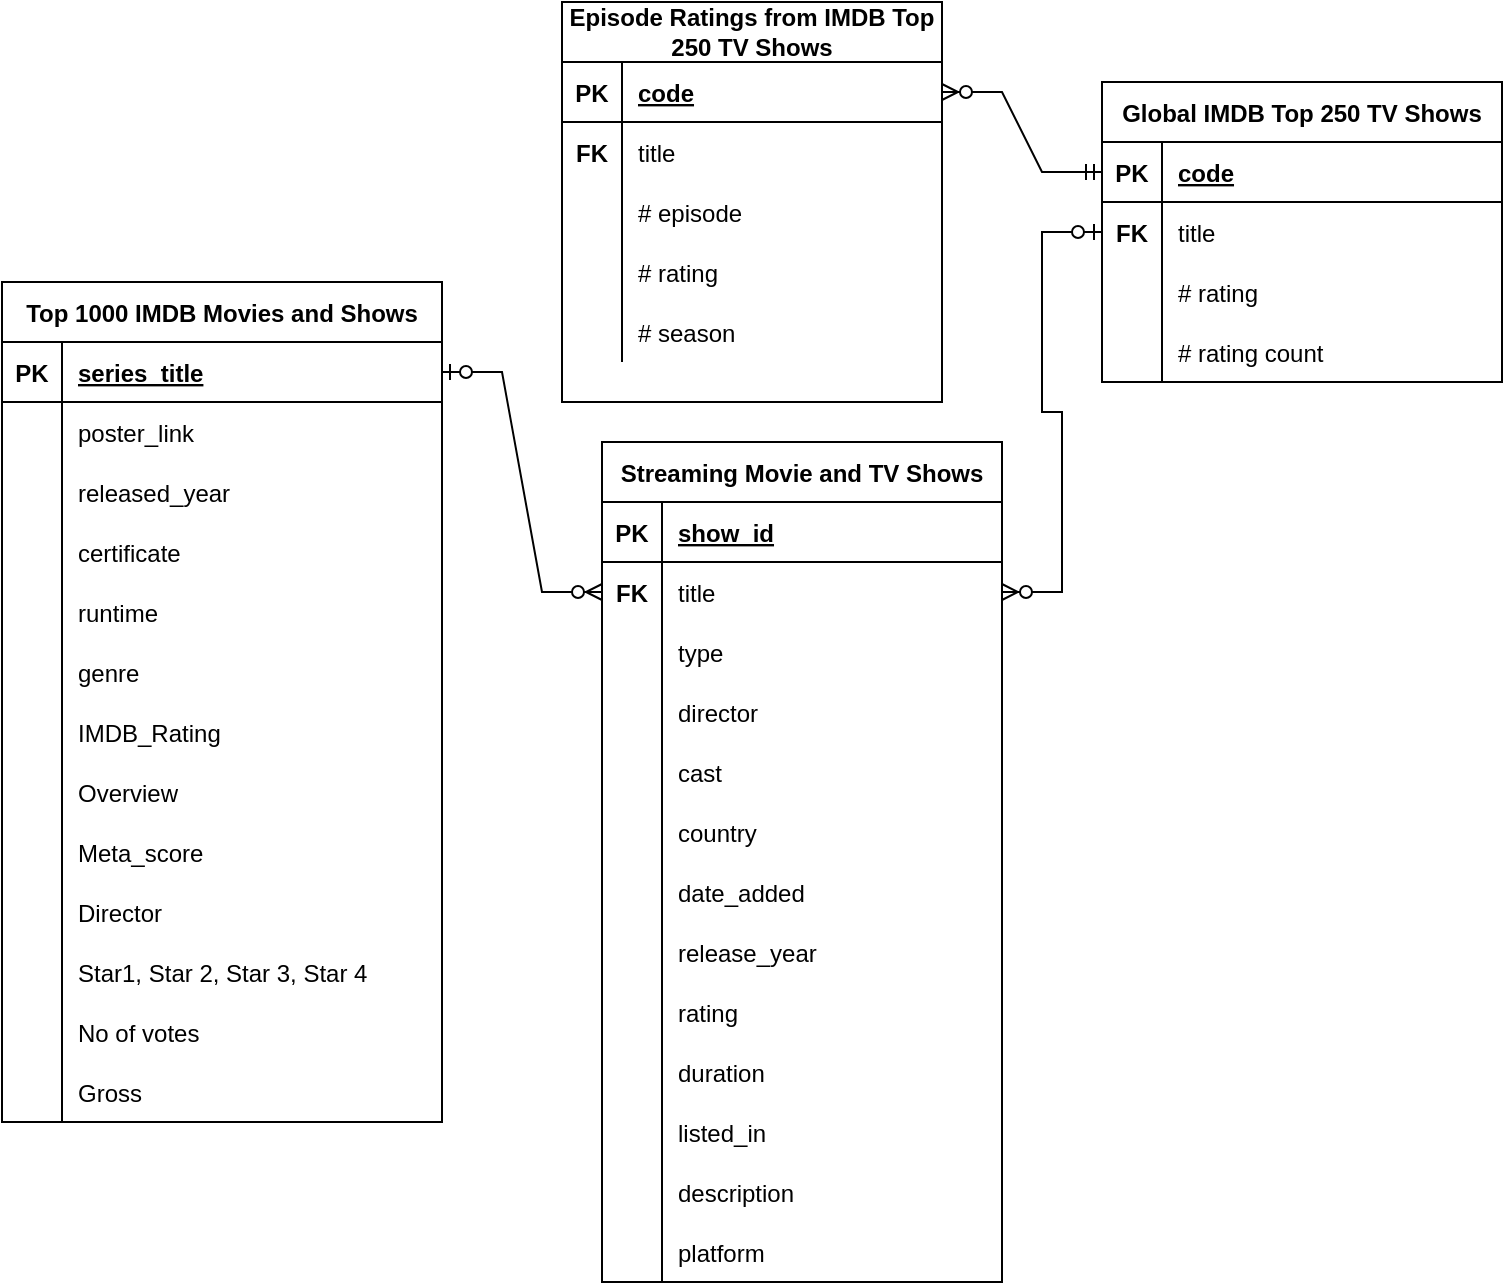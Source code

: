 <mxfile version="20.8.18" type="github" pages="2">
  <diagram name="ERD" id="gTYeAL0zkLcT_8AayihH">
    <mxGraphModel dx="1018" dy="687" grid="1" gridSize="10" guides="1" tooltips="1" connect="1" arrows="1" fold="1" page="1" pageScale="1" pageWidth="850" pageHeight="1100" math="0" shadow="0">
      <root>
        <mxCell id="07M1HPTNtvwIV56oz6Gg-0" />
        <mxCell id="07M1HPTNtvwIV56oz6Gg-1" parent="07M1HPTNtvwIV56oz6Gg-0" />
        <mxCell id="07M1HPTNtvwIV56oz6Gg-2" value="Top 1000 IMDB Movies and Shows" style="shape=table;startSize=30;container=1;collapsible=1;childLayout=tableLayout;fixedRows=1;rowLines=0;fontStyle=1;align=center;resizeLast=1;" parent="07M1HPTNtvwIV56oz6Gg-1" vertex="1">
          <mxGeometry x="70" y="150" width="220" height="420" as="geometry" />
        </mxCell>
        <mxCell id="07M1HPTNtvwIV56oz6Gg-3" value="" style="shape=tableRow;horizontal=0;startSize=0;swimlaneHead=0;swimlaneBody=0;fillColor=none;collapsible=0;dropTarget=0;points=[[0,0.5],[1,0.5]];portConstraint=eastwest;top=0;left=0;right=0;bottom=1;" parent="07M1HPTNtvwIV56oz6Gg-2" vertex="1">
          <mxGeometry y="30" width="220" height="30" as="geometry" />
        </mxCell>
        <mxCell id="07M1HPTNtvwIV56oz6Gg-4" value="PK" style="shape=partialRectangle;connectable=0;fillColor=none;top=0;left=0;bottom=0;right=0;fontStyle=1;overflow=hidden;" parent="07M1HPTNtvwIV56oz6Gg-3" vertex="1">
          <mxGeometry width="30" height="30" as="geometry">
            <mxRectangle width="30" height="30" as="alternateBounds" />
          </mxGeometry>
        </mxCell>
        <mxCell id="07M1HPTNtvwIV56oz6Gg-5" value="series_title" style="shape=partialRectangle;connectable=0;fillColor=none;top=0;left=0;bottom=0;right=0;align=left;spacingLeft=6;fontStyle=5;overflow=hidden;" parent="07M1HPTNtvwIV56oz6Gg-3" vertex="1">
          <mxGeometry x="30" width="190" height="30" as="geometry">
            <mxRectangle width="190" height="30" as="alternateBounds" />
          </mxGeometry>
        </mxCell>
        <mxCell id="07M1HPTNtvwIV56oz6Gg-6" value="" style="shape=tableRow;horizontal=0;startSize=0;swimlaneHead=0;swimlaneBody=0;fillColor=none;collapsible=0;dropTarget=0;points=[[0,0.5],[1,0.5]];portConstraint=eastwest;top=0;left=0;right=0;bottom=0;" parent="07M1HPTNtvwIV56oz6Gg-2" vertex="1">
          <mxGeometry y="60" width="220" height="30" as="geometry" />
        </mxCell>
        <mxCell id="07M1HPTNtvwIV56oz6Gg-7" value="" style="shape=partialRectangle;connectable=0;fillColor=none;top=0;left=0;bottom=0;right=0;editable=1;overflow=hidden;" parent="07M1HPTNtvwIV56oz6Gg-6" vertex="1">
          <mxGeometry width="30" height="30" as="geometry">
            <mxRectangle width="30" height="30" as="alternateBounds" />
          </mxGeometry>
        </mxCell>
        <mxCell id="07M1HPTNtvwIV56oz6Gg-8" value="poster_link" style="shape=partialRectangle;connectable=0;fillColor=none;top=0;left=0;bottom=0;right=0;align=left;spacingLeft=6;overflow=hidden;" parent="07M1HPTNtvwIV56oz6Gg-6" vertex="1">
          <mxGeometry x="30" width="190" height="30" as="geometry">
            <mxRectangle width="190" height="30" as="alternateBounds" />
          </mxGeometry>
        </mxCell>
        <mxCell id="07M1HPTNtvwIV56oz6Gg-9" value="" style="shape=tableRow;horizontal=0;startSize=0;swimlaneHead=0;swimlaneBody=0;fillColor=none;collapsible=0;dropTarget=0;points=[[0,0.5],[1,0.5]];portConstraint=eastwest;top=0;left=0;right=0;bottom=0;" parent="07M1HPTNtvwIV56oz6Gg-2" vertex="1">
          <mxGeometry y="90" width="220" height="30" as="geometry" />
        </mxCell>
        <mxCell id="07M1HPTNtvwIV56oz6Gg-10" value="" style="shape=partialRectangle;connectable=0;fillColor=none;top=0;left=0;bottom=0;right=0;editable=1;overflow=hidden;" parent="07M1HPTNtvwIV56oz6Gg-9" vertex="1">
          <mxGeometry width="30" height="30" as="geometry">
            <mxRectangle width="30" height="30" as="alternateBounds" />
          </mxGeometry>
        </mxCell>
        <mxCell id="07M1HPTNtvwIV56oz6Gg-11" value="released_year" style="shape=partialRectangle;connectable=0;fillColor=none;top=0;left=0;bottom=0;right=0;align=left;spacingLeft=6;overflow=hidden;" parent="07M1HPTNtvwIV56oz6Gg-9" vertex="1">
          <mxGeometry x="30" width="190" height="30" as="geometry">
            <mxRectangle width="190" height="30" as="alternateBounds" />
          </mxGeometry>
        </mxCell>
        <mxCell id="07M1HPTNtvwIV56oz6Gg-12" value="" style="shape=tableRow;horizontal=0;startSize=0;swimlaneHead=0;swimlaneBody=0;fillColor=none;collapsible=0;dropTarget=0;points=[[0,0.5],[1,0.5]];portConstraint=eastwest;top=0;left=0;right=0;bottom=0;" parent="07M1HPTNtvwIV56oz6Gg-2" vertex="1">
          <mxGeometry y="120" width="220" height="30" as="geometry" />
        </mxCell>
        <mxCell id="07M1HPTNtvwIV56oz6Gg-13" value="" style="shape=partialRectangle;connectable=0;fillColor=none;top=0;left=0;bottom=0;right=0;editable=1;overflow=hidden;" parent="07M1HPTNtvwIV56oz6Gg-12" vertex="1">
          <mxGeometry width="30" height="30" as="geometry">
            <mxRectangle width="30" height="30" as="alternateBounds" />
          </mxGeometry>
        </mxCell>
        <mxCell id="07M1HPTNtvwIV56oz6Gg-14" value="certificate" style="shape=partialRectangle;connectable=0;fillColor=none;top=0;left=0;bottom=0;right=0;align=left;spacingLeft=6;overflow=hidden;" parent="07M1HPTNtvwIV56oz6Gg-12" vertex="1">
          <mxGeometry x="30" width="190" height="30" as="geometry">
            <mxRectangle width="190" height="30" as="alternateBounds" />
          </mxGeometry>
        </mxCell>
        <mxCell id="07M1HPTNtvwIV56oz6Gg-15" style="shape=tableRow;horizontal=0;startSize=0;swimlaneHead=0;swimlaneBody=0;fillColor=none;collapsible=0;dropTarget=0;points=[[0,0.5],[1,0.5]];portConstraint=eastwest;top=0;left=0;right=0;bottom=0;" parent="07M1HPTNtvwIV56oz6Gg-2" vertex="1">
          <mxGeometry y="150" width="220" height="30" as="geometry" />
        </mxCell>
        <mxCell id="07M1HPTNtvwIV56oz6Gg-16" style="shape=partialRectangle;connectable=0;fillColor=none;top=0;left=0;bottom=0;right=0;editable=1;overflow=hidden;" parent="07M1HPTNtvwIV56oz6Gg-15" vertex="1">
          <mxGeometry width="30" height="30" as="geometry">
            <mxRectangle width="30" height="30" as="alternateBounds" />
          </mxGeometry>
        </mxCell>
        <mxCell id="07M1HPTNtvwIV56oz6Gg-17" value="runtime" style="shape=partialRectangle;connectable=0;fillColor=none;top=0;left=0;bottom=0;right=0;align=left;spacingLeft=6;overflow=hidden;" parent="07M1HPTNtvwIV56oz6Gg-15" vertex="1">
          <mxGeometry x="30" width="190" height="30" as="geometry">
            <mxRectangle width="190" height="30" as="alternateBounds" />
          </mxGeometry>
        </mxCell>
        <mxCell id="07M1HPTNtvwIV56oz6Gg-18" style="shape=tableRow;horizontal=0;startSize=0;swimlaneHead=0;swimlaneBody=0;fillColor=none;collapsible=0;dropTarget=0;points=[[0,0.5],[1,0.5]];portConstraint=eastwest;top=0;left=0;right=0;bottom=0;" parent="07M1HPTNtvwIV56oz6Gg-2" vertex="1">
          <mxGeometry y="180" width="220" height="30" as="geometry" />
        </mxCell>
        <mxCell id="07M1HPTNtvwIV56oz6Gg-19" style="shape=partialRectangle;connectable=0;fillColor=none;top=0;left=0;bottom=0;right=0;editable=1;overflow=hidden;" parent="07M1HPTNtvwIV56oz6Gg-18" vertex="1">
          <mxGeometry width="30" height="30" as="geometry">
            <mxRectangle width="30" height="30" as="alternateBounds" />
          </mxGeometry>
        </mxCell>
        <mxCell id="07M1HPTNtvwIV56oz6Gg-20" value="genre" style="shape=partialRectangle;connectable=0;fillColor=none;top=0;left=0;bottom=0;right=0;align=left;spacingLeft=6;overflow=hidden;" parent="07M1HPTNtvwIV56oz6Gg-18" vertex="1">
          <mxGeometry x="30" width="190" height="30" as="geometry">
            <mxRectangle width="190" height="30" as="alternateBounds" />
          </mxGeometry>
        </mxCell>
        <mxCell id="07M1HPTNtvwIV56oz6Gg-21" style="shape=tableRow;horizontal=0;startSize=0;swimlaneHead=0;swimlaneBody=0;fillColor=none;collapsible=0;dropTarget=0;points=[[0,0.5],[1,0.5]];portConstraint=eastwest;top=0;left=0;right=0;bottom=0;" parent="07M1HPTNtvwIV56oz6Gg-2" vertex="1">
          <mxGeometry y="210" width="220" height="30" as="geometry" />
        </mxCell>
        <mxCell id="07M1HPTNtvwIV56oz6Gg-22" style="shape=partialRectangle;connectable=0;fillColor=none;top=0;left=0;bottom=0;right=0;editable=1;overflow=hidden;" parent="07M1HPTNtvwIV56oz6Gg-21" vertex="1">
          <mxGeometry width="30" height="30" as="geometry">
            <mxRectangle width="30" height="30" as="alternateBounds" />
          </mxGeometry>
        </mxCell>
        <mxCell id="07M1HPTNtvwIV56oz6Gg-23" value="IMDB_Rating" style="shape=partialRectangle;connectable=0;fillColor=none;top=0;left=0;bottom=0;right=0;align=left;spacingLeft=6;overflow=hidden;" parent="07M1HPTNtvwIV56oz6Gg-21" vertex="1">
          <mxGeometry x="30" width="190" height="30" as="geometry">
            <mxRectangle width="190" height="30" as="alternateBounds" />
          </mxGeometry>
        </mxCell>
        <mxCell id="07M1HPTNtvwIV56oz6Gg-24" style="shape=tableRow;horizontal=0;startSize=0;swimlaneHead=0;swimlaneBody=0;fillColor=none;collapsible=0;dropTarget=0;points=[[0,0.5],[1,0.5]];portConstraint=eastwest;top=0;left=0;right=0;bottom=0;" parent="07M1HPTNtvwIV56oz6Gg-2" vertex="1">
          <mxGeometry y="240" width="220" height="30" as="geometry" />
        </mxCell>
        <mxCell id="07M1HPTNtvwIV56oz6Gg-25" style="shape=partialRectangle;connectable=0;fillColor=none;top=0;left=0;bottom=0;right=0;editable=1;overflow=hidden;" parent="07M1HPTNtvwIV56oz6Gg-24" vertex="1">
          <mxGeometry width="30" height="30" as="geometry">
            <mxRectangle width="30" height="30" as="alternateBounds" />
          </mxGeometry>
        </mxCell>
        <mxCell id="07M1HPTNtvwIV56oz6Gg-26" value="Overview" style="shape=partialRectangle;connectable=0;fillColor=none;top=0;left=0;bottom=0;right=0;align=left;spacingLeft=6;overflow=hidden;" parent="07M1HPTNtvwIV56oz6Gg-24" vertex="1">
          <mxGeometry x="30" width="190" height="30" as="geometry">
            <mxRectangle width="190" height="30" as="alternateBounds" />
          </mxGeometry>
        </mxCell>
        <mxCell id="07M1HPTNtvwIV56oz6Gg-27" style="shape=tableRow;horizontal=0;startSize=0;swimlaneHead=0;swimlaneBody=0;fillColor=none;collapsible=0;dropTarget=0;points=[[0,0.5],[1,0.5]];portConstraint=eastwest;top=0;left=0;right=0;bottom=0;" parent="07M1HPTNtvwIV56oz6Gg-2" vertex="1">
          <mxGeometry y="270" width="220" height="30" as="geometry" />
        </mxCell>
        <mxCell id="07M1HPTNtvwIV56oz6Gg-28" style="shape=partialRectangle;connectable=0;fillColor=none;top=0;left=0;bottom=0;right=0;editable=1;overflow=hidden;" parent="07M1HPTNtvwIV56oz6Gg-27" vertex="1">
          <mxGeometry width="30" height="30" as="geometry">
            <mxRectangle width="30" height="30" as="alternateBounds" />
          </mxGeometry>
        </mxCell>
        <mxCell id="07M1HPTNtvwIV56oz6Gg-29" value="Meta_score" style="shape=partialRectangle;connectable=0;fillColor=none;top=0;left=0;bottom=0;right=0;align=left;spacingLeft=6;overflow=hidden;" parent="07M1HPTNtvwIV56oz6Gg-27" vertex="1">
          <mxGeometry x="30" width="190" height="30" as="geometry">
            <mxRectangle width="190" height="30" as="alternateBounds" />
          </mxGeometry>
        </mxCell>
        <mxCell id="07M1HPTNtvwIV56oz6Gg-30" style="shape=tableRow;horizontal=0;startSize=0;swimlaneHead=0;swimlaneBody=0;fillColor=none;collapsible=0;dropTarget=0;points=[[0,0.5],[1,0.5]];portConstraint=eastwest;top=0;left=0;right=0;bottom=0;" parent="07M1HPTNtvwIV56oz6Gg-2" vertex="1">
          <mxGeometry y="300" width="220" height="30" as="geometry" />
        </mxCell>
        <mxCell id="07M1HPTNtvwIV56oz6Gg-31" style="shape=partialRectangle;connectable=0;fillColor=none;top=0;left=0;bottom=0;right=0;editable=1;overflow=hidden;" parent="07M1HPTNtvwIV56oz6Gg-30" vertex="1">
          <mxGeometry width="30" height="30" as="geometry">
            <mxRectangle width="30" height="30" as="alternateBounds" />
          </mxGeometry>
        </mxCell>
        <mxCell id="07M1HPTNtvwIV56oz6Gg-32" value="Director" style="shape=partialRectangle;connectable=0;fillColor=none;top=0;left=0;bottom=0;right=0;align=left;spacingLeft=6;overflow=hidden;" parent="07M1HPTNtvwIV56oz6Gg-30" vertex="1">
          <mxGeometry x="30" width="190" height="30" as="geometry">
            <mxRectangle width="190" height="30" as="alternateBounds" />
          </mxGeometry>
        </mxCell>
        <mxCell id="07M1HPTNtvwIV56oz6Gg-33" style="shape=tableRow;horizontal=0;startSize=0;swimlaneHead=0;swimlaneBody=0;fillColor=none;collapsible=0;dropTarget=0;points=[[0,0.5],[1,0.5]];portConstraint=eastwest;top=0;left=0;right=0;bottom=0;" parent="07M1HPTNtvwIV56oz6Gg-2" vertex="1">
          <mxGeometry y="330" width="220" height="30" as="geometry" />
        </mxCell>
        <mxCell id="07M1HPTNtvwIV56oz6Gg-34" style="shape=partialRectangle;connectable=0;fillColor=none;top=0;left=0;bottom=0;right=0;editable=1;overflow=hidden;" parent="07M1HPTNtvwIV56oz6Gg-33" vertex="1">
          <mxGeometry width="30" height="30" as="geometry">
            <mxRectangle width="30" height="30" as="alternateBounds" />
          </mxGeometry>
        </mxCell>
        <mxCell id="07M1HPTNtvwIV56oz6Gg-35" value="Star1, Star 2, Star 3, Star 4" style="shape=partialRectangle;connectable=0;fillColor=none;top=0;left=0;bottom=0;right=0;align=left;spacingLeft=6;overflow=hidden;" parent="07M1HPTNtvwIV56oz6Gg-33" vertex="1">
          <mxGeometry x="30" width="190" height="30" as="geometry">
            <mxRectangle width="190" height="30" as="alternateBounds" />
          </mxGeometry>
        </mxCell>
        <mxCell id="07M1HPTNtvwIV56oz6Gg-36" style="shape=tableRow;horizontal=0;startSize=0;swimlaneHead=0;swimlaneBody=0;fillColor=none;collapsible=0;dropTarget=0;points=[[0,0.5],[1,0.5]];portConstraint=eastwest;top=0;left=0;right=0;bottom=0;" parent="07M1HPTNtvwIV56oz6Gg-2" vertex="1">
          <mxGeometry y="360" width="220" height="30" as="geometry" />
        </mxCell>
        <mxCell id="07M1HPTNtvwIV56oz6Gg-37" style="shape=partialRectangle;connectable=0;fillColor=none;top=0;left=0;bottom=0;right=0;editable=1;overflow=hidden;" parent="07M1HPTNtvwIV56oz6Gg-36" vertex="1">
          <mxGeometry width="30" height="30" as="geometry">
            <mxRectangle width="30" height="30" as="alternateBounds" />
          </mxGeometry>
        </mxCell>
        <mxCell id="07M1HPTNtvwIV56oz6Gg-38" value="No of votes" style="shape=partialRectangle;connectable=0;fillColor=none;top=0;left=0;bottom=0;right=0;align=left;spacingLeft=6;overflow=hidden;" parent="07M1HPTNtvwIV56oz6Gg-36" vertex="1">
          <mxGeometry x="30" width="190" height="30" as="geometry">
            <mxRectangle width="190" height="30" as="alternateBounds" />
          </mxGeometry>
        </mxCell>
        <mxCell id="07M1HPTNtvwIV56oz6Gg-39" style="shape=tableRow;horizontal=0;startSize=0;swimlaneHead=0;swimlaneBody=0;fillColor=none;collapsible=0;dropTarget=0;points=[[0,0.5],[1,0.5]];portConstraint=eastwest;top=0;left=0;right=0;bottom=0;" parent="07M1HPTNtvwIV56oz6Gg-2" vertex="1">
          <mxGeometry y="390" width="220" height="30" as="geometry" />
        </mxCell>
        <mxCell id="07M1HPTNtvwIV56oz6Gg-40" style="shape=partialRectangle;connectable=0;fillColor=none;top=0;left=0;bottom=0;right=0;editable=1;overflow=hidden;" parent="07M1HPTNtvwIV56oz6Gg-39" vertex="1">
          <mxGeometry width="30" height="30" as="geometry">
            <mxRectangle width="30" height="30" as="alternateBounds" />
          </mxGeometry>
        </mxCell>
        <mxCell id="07M1HPTNtvwIV56oz6Gg-41" value="Gross" style="shape=partialRectangle;connectable=0;fillColor=none;top=0;left=0;bottom=0;right=0;align=left;spacingLeft=6;overflow=hidden;" parent="07M1HPTNtvwIV56oz6Gg-39" vertex="1">
          <mxGeometry x="30" width="190" height="30" as="geometry">
            <mxRectangle width="190" height="30" as="alternateBounds" />
          </mxGeometry>
        </mxCell>
        <mxCell id="07M1HPTNtvwIV56oz6Gg-71" value="Streaming Movie and TV Shows" style="shape=table;startSize=30;container=1;collapsible=1;childLayout=tableLayout;fixedRows=1;rowLines=0;fontStyle=1;align=center;resizeLast=1;" parent="07M1HPTNtvwIV56oz6Gg-1" vertex="1">
          <mxGeometry x="370" y="230" width="200" height="420" as="geometry" />
        </mxCell>
        <mxCell id="07M1HPTNtvwIV56oz6Gg-72" value="" style="shape=tableRow;horizontal=0;startSize=0;swimlaneHead=0;swimlaneBody=0;fillColor=none;collapsible=0;dropTarget=0;points=[[0,0.5],[1,0.5]];portConstraint=eastwest;top=0;left=0;right=0;bottom=1;" parent="07M1HPTNtvwIV56oz6Gg-71" vertex="1">
          <mxGeometry y="30" width="200" height="30" as="geometry" />
        </mxCell>
        <mxCell id="07M1HPTNtvwIV56oz6Gg-73" value="PK" style="shape=partialRectangle;connectable=0;fillColor=none;top=0;left=0;bottom=0;right=0;fontStyle=1;overflow=hidden;" parent="07M1HPTNtvwIV56oz6Gg-72" vertex="1">
          <mxGeometry width="30" height="30" as="geometry">
            <mxRectangle width="30" height="30" as="alternateBounds" />
          </mxGeometry>
        </mxCell>
        <mxCell id="07M1HPTNtvwIV56oz6Gg-74" value="show_id" style="shape=partialRectangle;connectable=0;fillColor=none;top=0;left=0;bottom=0;right=0;align=left;spacingLeft=6;fontStyle=5;overflow=hidden;" parent="07M1HPTNtvwIV56oz6Gg-72" vertex="1">
          <mxGeometry x="30" width="170" height="30" as="geometry">
            <mxRectangle width="170" height="30" as="alternateBounds" />
          </mxGeometry>
        </mxCell>
        <mxCell id="07M1HPTNtvwIV56oz6Gg-75" value="" style="shape=tableRow;horizontal=0;startSize=0;swimlaneHead=0;swimlaneBody=0;fillColor=none;collapsible=0;dropTarget=0;points=[[0,0.5],[1,0.5]];portConstraint=eastwest;top=0;left=0;right=0;bottom=0;" parent="07M1HPTNtvwIV56oz6Gg-71" vertex="1">
          <mxGeometry y="60" width="200" height="30" as="geometry" />
        </mxCell>
        <mxCell id="07M1HPTNtvwIV56oz6Gg-76" value="FK" style="shape=partialRectangle;connectable=0;fillColor=none;top=0;left=0;bottom=0;right=0;editable=1;overflow=hidden;fontStyle=1" parent="07M1HPTNtvwIV56oz6Gg-75" vertex="1">
          <mxGeometry width="30" height="30" as="geometry">
            <mxRectangle width="30" height="30" as="alternateBounds" />
          </mxGeometry>
        </mxCell>
        <mxCell id="07M1HPTNtvwIV56oz6Gg-77" value="title" style="shape=partialRectangle;connectable=0;fillColor=none;top=0;left=0;bottom=0;right=0;align=left;spacingLeft=6;overflow=hidden;" parent="07M1HPTNtvwIV56oz6Gg-75" vertex="1">
          <mxGeometry x="30" width="170" height="30" as="geometry">
            <mxRectangle width="170" height="30" as="alternateBounds" />
          </mxGeometry>
        </mxCell>
        <mxCell id="07M1HPTNtvwIV56oz6Gg-78" value="" style="shape=tableRow;horizontal=0;startSize=0;swimlaneHead=0;swimlaneBody=0;fillColor=none;collapsible=0;dropTarget=0;points=[[0,0.5],[1,0.5]];portConstraint=eastwest;top=0;left=0;right=0;bottom=0;" parent="07M1HPTNtvwIV56oz6Gg-71" vertex="1">
          <mxGeometry y="90" width="200" height="30" as="geometry" />
        </mxCell>
        <mxCell id="07M1HPTNtvwIV56oz6Gg-79" value="" style="shape=partialRectangle;connectable=0;fillColor=none;top=0;left=0;bottom=0;right=0;editable=1;overflow=hidden;" parent="07M1HPTNtvwIV56oz6Gg-78" vertex="1">
          <mxGeometry width="30" height="30" as="geometry">
            <mxRectangle width="30" height="30" as="alternateBounds" />
          </mxGeometry>
        </mxCell>
        <mxCell id="07M1HPTNtvwIV56oz6Gg-80" value="type" style="shape=partialRectangle;connectable=0;fillColor=none;top=0;left=0;bottom=0;right=0;align=left;spacingLeft=6;overflow=hidden;" parent="07M1HPTNtvwIV56oz6Gg-78" vertex="1">
          <mxGeometry x="30" width="170" height="30" as="geometry">
            <mxRectangle width="170" height="30" as="alternateBounds" />
          </mxGeometry>
        </mxCell>
        <mxCell id="07M1HPTNtvwIV56oz6Gg-81" value="" style="shape=tableRow;horizontal=0;startSize=0;swimlaneHead=0;swimlaneBody=0;fillColor=none;collapsible=0;dropTarget=0;points=[[0,0.5],[1,0.5]];portConstraint=eastwest;top=0;left=0;right=0;bottom=0;" parent="07M1HPTNtvwIV56oz6Gg-71" vertex="1">
          <mxGeometry y="120" width="200" height="30" as="geometry" />
        </mxCell>
        <mxCell id="07M1HPTNtvwIV56oz6Gg-82" value="" style="shape=partialRectangle;connectable=0;fillColor=none;top=0;left=0;bottom=0;right=0;editable=1;overflow=hidden;" parent="07M1HPTNtvwIV56oz6Gg-81" vertex="1">
          <mxGeometry width="30" height="30" as="geometry">
            <mxRectangle width="30" height="30" as="alternateBounds" />
          </mxGeometry>
        </mxCell>
        <mxCell id="07M1HPTNtvwIV56oz6Gg-83" value="director" style="shape=partialRectangle;connectable=0;fillColor=none;top=0;left=0;bottom=0;right=0;align=left;spacingLeft=6;overflow=hidden;" parent="07M1HPTNtvwIV56oz6Gg-81" vertex="1">
          <mxGeometry x="30" width="170" height="30" as="geometry">
            <mxRectangle width="170" height="30" as="alternateBounds" />
          </mxGeometry>
        </mxCell>
        <mxCell id="07M1HPTNtvwIV56oz6Gg-84" style="shape=tableRow;horizontal=0;startSize=0;swimlaneHead=0;swimlaneBody=0;fillColor=none;collapsible=0;dropTarget=0;points=[[0,0.5],[1,0.5]];portConstraint=eastwest;top=0;left=0;right=0;bottom=0;" parent="07M1HPTNtvwIV56oz6Gg-71" vertex="1">
          <mxGeometry y="150" width="200" height="30" as="geometry" />
        </mxCell>
        <mxCell id="07M1HPTNtvwIV56oz6Gg-85" style="shape=partialRectangle;connectable=0;fillColor=none;top=0;left=0;bottom=0;right=0;editable=1;overflow=hidden;" parent="07M1HPTNtvwIV56oz6Gg-84" vertex="1">
          <mxGeometry width="30" height="30" as="geometry">
            <mxRectangle width="30" height="30" as="alternateBounds" />
          </mxGeometry>
        </mxCell>
        <mxCell id="07M1HPTNtvwIV56oz6Gg-86" value="cast" style="shape=partialRectangle;connectable=0;fillColor=none;top=0;left=0;bottom=0;right=0;align=left;spacingLeft=6;overflow=hidden;" parent="07M1HPTNtvwIV56oz6Gg-84" vertex="1">
          <mxGeometry x="30" width="170" height="30" as="geometry">
            <mxRectangle width="170" height="30" as="alternateBounds" />
          </mxGeometry>
        </mxCell>
        <mxCell id="Weg_H5dzE7N-dXqmGmlU-0" style="shape=tableRow;horizontal=0;startSize=0;swimlaneHead=0;swimlaneBody=0;fillColor=none;collapsible=0;dropTarget=0;points=[[0,0.5],[1,0.5]];portConstraint=eastwest;top=0;left=0;right=0;bottom=0;" parent="07M1HPTNtvwIV56oz6Gg-71" vertex="1">
          <mxGeometry y="180" width="200" height="30" as="geometry" />
        </mxCell>
        <mxCell id="Weg_H5dzE7N-dXqmGmlU-1" style="shape=partialRectangle;connectable=0;fillColor=none;top=0;left=0;bottom=0;right=0;editable=1;overflow=hidden;" parent="Weg_H5dzE7N-dXqmGmlU-0" vertex="1">
          <mxGeometry width="30" height="30" as="geometry">
            <mxRectangle width="30" height="30" as="alternateBounds" />
          </mxGeometry>
        </mxCell>
        <mxCell id="Weg_H5dzE7N-dXqmGmlU-2" value="country" style="shape=partialRectangle;connectable=0;fillColor=none;top=0;left=0;bottom=0;right=0;align=left;spacingLeft=6;overflow=hidden;" parent="Weg_H5dzE7N-dXqmGmlU-0" vertex="1">
          <mxGeometry x="30" width="170" height="30" as="geometry">
            <mxRectangle width="170" height="30" as="alternateBounds" />
          </mxGeometry>
        </mxCell>
        <mxCell id="e1l75dRinjZLQLWFwiGg-5" style="shape=tableRow;horizontal=0;startSize=0;swimlaneHead=0;swimlaneBody=0;fillColor=none;collapsible=0;dropTarget=0;points=[[0,0.5],[1,0.5]];portConstraint=eastwest;top=0;left=0;right=0;bottom=0;" parent="07M1HPTNtvwIV56oz6Gg-71" vertex="1">
          <mxGeometry y="210" width="200" height="30" as="geometry" />
        </mxCell>
        <mxCell id="e1l75dRinjZLQLWFwiGg-6" style="shape=partialRectangle;connectable=0;fillColor=none;top=0;left=0;bottom=0;right=0;editable=1;overflow=hidden;" parent="e1l75dRinjZLQLWFwiGg-5" vertex="1">
          <mxGeometry width="30" height="30" as="geometry">
            <mxRectangle width="30" height="30" as="alternateBounds" />
          </mxGeometry>
        </mxCell>
        <mxCell id="e1l75dRinjZLQLWFwiGg-7" value="date_added" style="shape=partialRectangle;connectable=0;fillColor=none;top=0;left=0;bottom=0;right=0;align=left;spacingLeft=6;overflow=hidden;" parent="e1l75dRinjZLQLWFwiGg-5" vertex="1">
          <mxGeometry x="30" width="170" height="30" as="geometry">
            <mxRectangle width="170" height="30" as="alternateBounds" />
          </mxGeometry>
        </mxCell>
        <mxCell id="e1l75dRinjZLQLWFwiGg-17" style="shape=tableRow;horizontal=0;startSize=0;swimlaneHead=0;swimlaneBody=0;fillColor=none;collapsible=0;dropTarget=0;points=[[0,0.5],[1,0.5]];portConstraint=eastwest;top=0;left=0;right=0;bottom=0;" parent="07M1HPTNtvwIV56oz6Gg-71" vertex="1">
          <mxGeometry y="240" width="200" height="30" as="geometry" />
        </mxCell>
        <mxCell id="e1l75dRinjZLQLWFwiGg-18" style="shape=partialRectangle;connectable=0;fillColor=none;top=0;left=0;bottom=0;right=0;editable=1;overflow=hidden;" parent="e1l75dRinjZLQLWFwiGg-17" vertex="1">
          <mxGeometry width="30" height="30" as="geometry">
            <mxRectangle width="30" height="30" as="alternateBounds" />
          </mxGeometry>
        </mxCell>
        <mxCell id="e1l75dRinjZLQLWFwiGg-19" value="release_year" style="shape=partialRectangle;connectable=0;fillColor=none;top=0;left=0;bottom=0;right=0;align=left;spacingLeft=6;overflow=hidden;" parent="e1l75dRinjZLQLWFwiGg-17" vertex="1">
          <mxGeometry x="30" width="170" height="30" as="geometry">
            <mxRectangle width="170" height="30" as="alternateBounds" />
          </mxGeometry>
        </mxCell>
        <mxCell id="e1l75dRinjZLQLWFwiGg-14" style="shape=tableRow;horizontal=0;startSize=0;swimlaneHead=0;swimlaneBody=0;fillColor=none;collapsible=0;dropTarget=0;points=[[0,0.5],[1,0.5]];portConstraint=eastwest;top=0;left=0;right=0;bottom=0;" parent="07M1HPTNtvwIV56oz6Gg-71" vertex="1">
          <mxGeometry y="270" width="200" height="30" as="geometry" />
        </mxCell>
        <mxCell id="e1l75dRinjZLQLWFwiGg-15" style="shape=partialRectangle;connectable=0;fillColor=none;top=0;left=0;bottom=0;right=0;editable=1;overflow=hidden;" parent="e1l75dRinjZLQLWFwiGg-14" vertex="1">
          <mxGeometry width="30" height="30" as="geometry">
            <mxRectangle width="30" height="30" as="alternateBounds" />
          </mxGeometry>
        </mxCell>
        <mxCell id="e1l75dRinjZLQLWFwiGg-16" value="rating" style="shape=partialRectangle;connectable=0;fillColor=none;top=0;left=0;bottom=0;right=0;align=left;spacingLeft=6;overflow=hidden;" parent="e1l75dRinjZLQLWFwiGg-14" vertex="1">
          <mxGeometry x="30" width="170" height="30" as="geometry">
            <mxRectangle width="170" height="30" as="alternateBounds" />
          </mxGeometry>
        </mxCell>
        <mxCell id="e1l75dRinjZLQLWFwiGg-11" style="shape=tableRow;horizontal=0;startSize=0;swimlaneHead=0;swimlaneBody=0;fillColor=none;collapsible=0;dropTarget=0;points=[[0,0.5],[1,0.5]];portConstraint=eastwest;top=0;left=0;right=0;bottom=0;" parent="07M1HPTNtvwIV56oz6Gg-71" vertex="1">
          <mxGeometry y="300" width="200" height="30" as="geometry" />
        </mxCell>
        <mxCell id="e1l75dRinjZLQLWFwiGg-12" style="shape=partialRectangle;connectable=0;fillColor=none;top=0;left=0;bottom=0;right=0;editable=1;overflow=hidden;" parent="e1l75dRinjZLQLWFwiGg-11" vertex="1">
          <mxGeometry width="30" height="30" as="geometry">
            <mxRectangle width="30" height="30" as="alternateBounds" />
          </mxGeometry>
        </mxCell>
        <mxCell id="e1l75dRinjZLQLWFwiGg-13" value="duration" style="shape=partialRectangle;connectable=0;fillColor=none;top=0;left=0;bottom=0;right=0;align=left;spacingLeft=6;overflow=hidden;" parent="e1l75dRinjZLQLWFwiGg-11" vertex="1">
          <mxGeometry x="30" width="170" height="30" as="geometry">
            <mxRectangle width="170" height="30" as="alternateBounds" />
          </mxGeometry>
        </mxCell>
        <mxCell id="e1l75dRinjZLQLWFwiGg-8" style="shape=tableRow;horizontal=0;startSize=0;swimlaneHead=0;swimlaneBody=0;fillColor=none;collapsible=0;dropTarget=0;points=[[0,0.5],[1,0.5]];portConstraint=eastwest;top=0;left=0;right=0;bottom=0;" parent="07M1HPTNtvwIV56oz6Gg-71" vertex="1">
          <mxGeometry y="330" width="200" height="30" as="geometry" />
        </mxCell>
        <mxCell id="e1l75dRinjZLQLWFwiGg-9" style="shape=partialRectangle;connectable=0;fillColor=none;top=0;left=0;bottom=0;right=0;editable=1;overflow=hidden;" parent="e1l75dRinjZLQLWFwiGg-8" vertex="1">
          <mxGeometry width="30" height="30" as="geometry">
            <mxRectangle width="30" height="30" as="alternateBounds" />
          </mxGeometry>
        </mxCell>
        <mxCell id="e1l75dRinjZLQLWFwiGg-10" value="listed_in" style="shape=partialRectangle;connectable=0;fillColor=none;top=0;left=0;bottom=0;right=0;align=left;spacingLeft=6;overflow=hidden;" parent="e1l75dRinjZLQLWFwiGg-8" vertex="1">
          <mxGeometry x="30" width="170" height="30" as="geometry">
            <mxRectangle width="170" height="30" as="alternateBounds" />
          </mxGeometry>
        </mxCell>
        <mxCell id="e1l75dRinjZLQLWFwiGg-20" style="shape=tableRow;horizontal=0;startSize=0;swimlaneHead=0;swimlaneBody=0;fillColor=none;collapsible=0;dropTarget=0;points=[[0,0.5],[1,0.5]];portConstraint=eastwest;top=0;left=0;right=0;bottom=0;" parent="07M1HPTNtvwIV56oz6Gg-71" vertex="1">
          <mxGeometry y="360" width="200" height="30" as="geometry" />
        </mxCell>
        <mxCell id="e1l75dRinjZLQLWFwiGg-21" style="shape=partialRectangle;connectable=0;fillColor=none;top=0;left=0;bottom=0;right=0;editable=1;overflow=hidden;" parent="e1l75dRinjZLQLWFwiGg-20" vertex="1">
          <mxGeometry width="30" height="30" as="geometry">
            <mxRectangle width="30" height="30" as="alternateBounds" />
          </mxGeometry>
        </mxCell>
        <mxCell id="e1l75dRinjZLQLWFwiGg-22" value="description" style="shape=partialRectangle;connectable=0;fillColor=none;top=0;left=0;bottom=0;right=0;align=left;spacingLeft=6;overflow=hidden;" parent="e1l75dRinjZLQLWFwiGg-20" vertex="1">
          <mxGeometry x="30" width="170" height="30" as="geometry">
            <mxRectangle width="170" height="30" as="alternateBounds" />
          </mxGeometry>
        </mxCell>
        <mxCell id="e1l75dRinjZLQLWFwiGg-23" style="shape=tableRow;horizontal=0;startSize=0;swimlaneHead=0;swimlaneBody=0;fillColor=none;collapsible=0;dropTarget=0;points=[[0,0.5],[1,0.5]];portConstraint=eastwest;top=0;left=0;right=0;bottom=0;" parent="07M1HPTNtvwIV56oz6Gg-71" vertex="1">
          <mxGeometry y="390" width="200" height="30" as="geometry" />
        </mxCell>
        <mxCell id="e1l75dRinjZLQLWFwiGg-24" style="shape=partialRectangle;connectable=0;fillColor=none;top=0;left=0;bottom=0;right=0;editable=1;overflow=hidden;" parent="e1l75dRinjZLQLWFwiGg-23" vertex="1">
          <mxGeometry width="30" height="30" as="geometry">
            <mxRectangle width="30" height="30" as="alternateBounds" />
          </mxGeometry>
        </mxCell>
        <mxCell id="e1l75dRinjZLQLWFwiGg-25" value="platform" style="shape=partialRectangle;connectable=0;fillColor=none;top=0;left=0;bottom=0;right=0;align=left;spacingLeft=6;overflow=hidden;" parent="e1l75dRinjZLQLWFwiGg-23" vertex="1">
          <mxGeometry x="30" width="170" height="30" as="geometry">
            <mxRectangle width="170" height="30" as="alternateBounds" />
          </mxGeometry>
        </mxCell>
        <mxCell id="07M1HPTNtvwIV56oz6Gg-42" value="Episode Ratings from IMDB Top 250 TV Shows" style="shape=table;startSize=30;container=1;collapsible=1;childLayout=tableLayout;fixedRows=1;rowLines=0;fontStyle=1;align=center;resizeLast=1;whiteSpace=wrap;" parent="07M1HPTNtvwIV56oz6Gg-1" vertex="1">
          <mxGeometry x="350" y="10" width="190" height="200" as="geometry" />
        </mxCell>
        <mxCell id="07M1HPTNtvwIV56oz6Gg-43" value="" style="shape=tableRow;horizontal=0;startSize=0;swimlaneHead=0;swimlaneBody=0;fillColor=none;collapsible=0;dropTarget=0;points=[[0,0.5],[1,0.5]];portConstraint=eastwest;top=0;left=0;right=0;bottom=1;" parent="07M1HPTNtvwIV56oz6Gg-42" vertex="1">
          <mxGeometry y="30" width="190" height="30" as="geometry" />
        </mxCell>
        <mxCell id="07M1HPTNtvwIV56oz6Gg-44" value="PK" style="shape=partialRectangle;connectable=0;fillColor=none;top=0;left=0;bottom=0;right=0;fontStyle=1;overflow=hidden;" parent="07M1HPTNtvwIV56oz6Gg-43" vertex="1">
          <mxGeometry width="30" height="30" as="geometry">
            <mxRectangle width="30" height="30" as="alternateBounds" />
          </mxGeometry>
        </mxCell>
        <mxCell id="07M1HPTNtvwIV56oz6Gg-45" value="code" style="shape=partialRectangle;connectable=0;fillColor=none;top=0;left=0;bottom=0;right=0;align=left;spacingLeft=6;fontStyle=5;overflow=hidden;" parent="07M1HPTNtvwIV56oz6Gg-43" vertex="1">
          <mxGeometry x="30" width="160" height="30" as="geometry">
            <mxRectangle width="160" height="30" as="alternateBounds" />
          </mxGeometry>
        </mxCell>
        <mxCell id="07M1HPTNtvwIV56oz6Gg-46" value="" style="shape=tableRow;horizontal=0;startSize=0;swimlaneHead=0;swimlaneBody=0;fillColor=none;collapsible=0;dropTarget=0;points=[[0,0.5],[1,0.5]];portConstraint=eastwest;top=0;left=0;right=0;bottom=0;" parent="07M1HPTNtvwIV56oz6Gg-42" vertex="1">
          <mxGeometry y="60" width="190" height="30" as="geometry" />
        </mxCell>
        <mxCell id="07M1HPTNtvwIV56oz6Gg-47" value="FK" style="shape=partialRectangle;connectable=0;fillColor=none;top=0;left=0;bottom=0;right=0;editable=1;overflow=hidden;fontStyle=1" parent="07M1HPTNtvwIV56oz6Gg-46" vertex="1">
          <mxGeometry width="30" height="30" as="geometry">
            <mxRectangle width="30" height="30" as="alternateBounds" />
          </mxGeometry>
        </mxCell>
        <mxCell id="07M1HPTNtvwIV56oz6Gg-48" value="title" style="shape=partialRectangle;connectable=0;fillColor=none;top=0;left=0;bottom=0;right=0;align=left;spacingLeft=6;overflow=hidden;" parent="07M1HPTNtvwIV56oz6Gg-46" vertex="1">
          <mxGeometry x="30" width="160" height="30" as="geometry">
            <mxRectangle width="160" height="30" as="alternateBounds" />
          </mxGeometry>
        </mxCell>
        <mxCell id="07M1HPTNtvwIV56oz6Gg-49" value="" style="shape=tableRow;horizontal=0;startSize=0;swimlaneHead=0;swimlaneBody=0;fillColor=none;collapsible=0;dropTarget=0;points=[[0,0.5],[1,0.5]];portConstraint=eastwest;top=0;left=0;right=0;bottom=0;" parent="07M1HPTNtvwIV56oz6Gg-42" vertex="1">
          <mxGeometry y="90" width="190" height="30" as="geometry" />
        </mxCell>
        <mxCell id="07M1HPTNtvwIV56oz6Gg-50" value="" style="shape=partialRectangle;connectable=0;fillColor=none;top=0;left=0;bottom=0;right=0;editable=1;overflow=hidden;" parent="07M1HPTNtvwIV56oz6Gg-49" vertex="1">
          <mxGeometry width="30" height="30" as="geometry">
            <mxRectangle width="30" height="30" as="alternateBounds" />
          </mxGeometry>
        </mxCell>
        <mxCell id="07M1HPTNtvwIV56oz6Gg-51" value="# episode" style="shape=partialRectangle;connectable=0;fillColor=none;top=0;left=0;bottom=0;right=0;align=left;spacingLeft=6;overflow=hidden;" parent="07M1HPTNtvwIV56oz6Gg-49" vertex="1">
          <mxGeometry x="30" width="160" height="30" as="geometry">
            <mxRectangle width="160" height="30" as="alternateBounds" />
          </mxGeometry>
        </mxCell>
        <mxCell id="07M1HPTNtvwIV56oz6Gg-52" value="" style="shape=tableRow;horizontal=0;startSize=0;swimlaneHead=0;swimlaneBody=0;fillColor=none;collapsible=0;dropTarget=0;points=[[0,0.5],[1,0.5]];portConstraint=eastwest;top=0;left=0;right=0;bottom=0;" parent="07M1HPTNtvwIV56oz6Gg-42" vertex="1">
          <mxGeometry y="120" width="190" height="30" as="geometry" />
        </mxCell>
        <mxCell id="07M1HPTNtvwIV56oz6Gg-53" value="" style="shape=partialRectangle;connectable=0;fillColor=none;top=0;left=0;bottom=0;right=0;editable=1;overflow=hidden;" parent="07M1HPTNtvwIV56oz6Gg-52" vertex="1">
          <mxGeometry width="30" height="30" as="geometry">
            <mxRectangle width="30" height="30" as="alternateBounds" />
          </mxGeometry>
        </mxCell>
        <mxCell id="07M1HPTNtvwIV56oz6Gg-54" value="# rating" style="shape=partialRectangle;connectable=0;fillColor=none;top=0;left=0;bottom=0;right=0;align=left;spacingLeft=6;overflow=hidden;" parent="07M1HPTNtvwIV56oz6Gg-52" vertex="1">
          <mxGeometry x="30" width="160" height="30" as="geometry">
            <mxRectangle width="160" height="30" as="alternateBounds" />
          </mxGeometry>
        </mxCell>
        <mxCell id="07M1HPTNtvwIV56oz6Gg-55" style="shape=tableRow;horizontal=0;startSize=0;swimlaneHead=0;swimlaneBody=0;fillColor=none;collapsible=0;dropTarget=0;points=[[0,0.5],[1,0.5]];portConstraint=eastwest;top=0;left=0;right=0;bottom=0;" parent="07M1HPTNtvwIV56oz6Gg-42" vertex="1">
          <mxGeometry y="150" width="190" height="30" as="geometry" />
        </mxCell>
        <mxCell id="07M1HPTNtvwIV56oz6Gg-56" style="shape=partialRectangle;connectable=0;fillColor=none;top=0;left=0;bottom=0;right=0;editable=1;overflow=hidden;" parent="07M1HPTNtvwIV56oz6Gg-55" vertex="1">
          <mxGeometry width="30" height="30" as="geometry">
            <mxRectangle width="30" height="30" as="alternateBounds" />
          </mxGeometry>
        </mxCell>
        <mxCell id="07M1HPTNtvwIV56oz6Gg-57" value="# season" style="shape=partialRectangle;connectable=0;fillColor=none;top=0;left=0;bottom=0;right=0;align=left;spacingLeft=6;overflow=hidden;" parent="07M1HPTNtvwIV56oz6Gg-55" vertex="1">
          <mxGeometry x="30" width="160" height="30" as="geometry">
            <mxRectangle width="160" height="30" as="alternateBounds" />
          </mxGeometry>
        </mxCell>
        <mxCell id="07M1HPTNtvwIV56oz6Gg-58" value="Global IMDB Top 250 TV Shows" style="shape=table;startSize=30;container=1;collapsible=1;childLayout=tableLayout;fixedRows=1;rowLines=0;fontStyle=1;align=center;resizeLast=1;" parent="07M1HPTNtvwIV56oz6Gg-1" vertex="1">
          <mxGeometry x="620" y="50" width="200" height="150" as="geometry" />
        </mxCell>
        <mxCell id="07M1HPTNtvwIV56oz6Gg-59" value="" style="shape=tableRow;horizontal=0;startSize=0;swimlaneHead=0;swimlaneBody=0;fillColor=none;collapsible=0;dropTarget=0;points=[[0,0.5],[1,0.5]];portConstraint=eastwest;top=0;left=0;right=0;bottom=1;" parent="07M1HPTNtvwIV56oz6Gg-58" vertex="1">
          <mxGeometry y="30" width="200" height="30" as="geometry" />
        </mxCell>
        <mxCell id="07M1HPTNtvwIV56oz6Gg-60" value="PK" style="shape=partialRectangle;connectable=0;fillColor=none;top=0;left=0;bottom=0;right=0;fontStyle=1;overflow=hidden;" parent="07M1HPTNtvwIV56oz6Gg-59" vertex="1">
          <mxGeometry width="30" height="30" as="geometry">
            <mxRectangle width="30" height="30" as="alternateBounds" />
          </mxGeometry>
        </mxCell>
        <mxCell id="07M1HPTNtvwIV56oz6Gg-61" value="code" style="shape=partialRectangle;connectable=0;fillColor=none;top=0;left=0;bottom=0;right=0;align=left;spacingLeft=6;fontStyle=5;overflow=hidden;" parent="07M1HPTNtvwIV56oz6Gg-59" vertex="1">
          <mxGeometry x="30" width="170" height="30" as="geometry">
            <mxRectangle width="170" height="30" as="alternateBounds" />
          </mxGeometry>
        </mxCell>
        <mxCell id="07M1HPTNtvwIV56oz6Gg-62" value="" style="shape=tableRow;horizontal=0;startSize=0;swimlaneHead=0;swimlaneBody=0;fillColor=none;collapsible=0;dropTarget=0;points=[[0,0.5],[1,0.5]];portConstraint=eastwest;top=0;left=0;right=0;bottom=0;" parent="07M1HPTNtvwIV56oz6Gg-58" vertex="1">
          <mxGeometry y="60" width="200" height="30" as="geometry" />
        </mxCell>
        <mxCell id="07M1HPTNtvwIV56oz6Gg-63" value="FK" style="shape=partialRectangle;connectable=0;fillColor=none;top=0;left=0;bottom=0;right=0;editable=1;overflow=hidden;fontStyle=1" parent="07M1HPTNtvwIV56oz6Gg-62" vertex="1">
          <mxGeometry width="30" height="30" as="geometry">
            <mxRectangle width="30" height="30" as="alternateBounds" />
          </mxGeometry>
        </mxCell>
        <mxCell id="07M1HPTNtvwIV56oz6Gg-64" value="title" style="shape=partialRectangle;connectable=0;fillColor=none;top=0;left=0;bottom=0;right=0;align=left;spacingLeft=6;overflow=hidden;" parent="07M1HPTNtvwIV56oz6Gg-62" vertex="1">
          <mxGeometry x="30" width="170" height="30" as="geometry">
            <mxRectangle width="170" height="30" as="alternateBounds" />
          </mxGeometry>
        </mxCell>
        <mxCell id="07M1HPTNtvwIV56oz6Gg-65" value="" style="shape=tableRow;horizontal=0;startSize=0;swimlaneHead=0;swimlaneBody=0;fillColor=none;collapsible=0;dropTarget=0;points=[[0,0.5],[1,0.5]];portConstraint=eastwest;top=0;left=0;right=0;bottom=0;" parent="07M1HPTNtvwIV56oz6Gg-58" vertex="1">
          <mxGeometry y="90" width="200" height="30" as="geometry" />
        </mxCell>
        <mxCell id="07M1HPTNtvwIV56oz6Gg-66" value="" style="shape=partialRectangle;connectable=0;fillColor=none;top=0;left=0;bottom=0;right=0;editable=1;overflow=hidden;" parent="07M1HPTNtvwIV56oz6Gg-65" vertex="1">
          <mxGeometry width="30" height="30" as="geometry">
            <mxRectangle width="30" height="30" as="alternateBounds" />
          </mxGeometry>
        </mxCell>
        <mxCell id="07M1HPTNtvwIV56oz6Gg-67" value="# rating" style="shape=partialRectangle;connectable=0;fillColor=none;top=0;left=0;bottom=0;right=0;align=left;spacingLeft=6;overflow=hidden;" parent="07M1HPTNtvwIV56oz6Gg-65" vertex="1">
          <mxGeometry x="30" width="170" height="30" as="geometry">
            <mxRectangle width="170" height="30" as="alternateBounds" />
          </mxGeometry>
        </mxCell>
        <mxCell id="07M1HPTNtvwIV56oz6Gg-68" value="" style="shape=tableRow;horizontal=0;startSize=0;swimlaneHead=0;swimlaneBody=0;fillColor=none;collapsible=0;dropTarget=0;points=[[0,0.5],[1,0.5]];portConstraint=eastwest;top=0;left=0;right=0;bottom=0;" parent="07M1HPTNtvwIV56oz6Gg-58" vertex="1">
          <mxGeometry y="120" width="200" height="30" as="geometry" />
        </mxCell>
        <mxCell id="07M1HPTNtvwIV56oz6Gg-69" value="" style="shape=partialRectangle;connectable=0;fillColor=none;top=0;left=0;bottom=0;right=0;editable=1;overflow=hidden;" parent="07M1HPTNtvwIV56oz6Gg-68" vertex="1">
          <mxGeometry width="30" height="30" as="geometry">
            <mxRectangle width="30" height="30" as="alternateBounds" />
          </mxGeometry>
        </mxCell>
        <mxCell id="07M1HPTNtvwIV56oz6Gg-70" value="# rating count" style="shape=partialRectangle;connectable=0;fillColor=none;top=0;left=0;bottom=0;right=0;align=left;spacingLeft=6;overflow=hidden;" parent="07M1HPTNtvwIV56oz6Gg-68" vertex="1">
          <mxGeometry x="30" width="170" height="30" as="geometry">
            <mxRectangle width="170" height="30" as="alternateBounds" />
          </mxGeometry>
        </mxCell>
        <mxCell id="d3qd44ps0U27phN8B4uP-0" value="" style="edgeStyle=entityRelationEdgeStyle;fontSize=12;html=1;endArrow=ERzeroToMany;startArrow=ERzeroToOne;rounded=0;" parent="07M1HPTNtvwIV56oz6Gg-1" source="07M1HPTNtvwIV56oz6Gg-3" target="07M1HPTNtvwIV56oz6Gg-75" edge="1">
          <mxGeometry width="100" height="100" relative="1" as="geometry">
            <mxPoint x="370" y="400" as="sourcePoint" />
            <mxPoint x="470" y="300" as="targetPoint" />
          </mxGeometry>
        </mxCell>
        <mxCell id="d3qd44ps0U27phN8B4uP-2" value="" style="edgeStyle=entityRelationEdgeStyle;fontSize=12;html=1;endArrow=ERzeroToMany;startArrow=ERmandOne;rounded=0;" parent="07M1HPTNtvwIV56oz6Gg-1" source="07M1HPTNtvwIV56oz6Gg-59" target="07M1HPTNtvwIV56oz6Gg-43" edge="1">
          <mxGeometry width="100" height="100" relative="1" as="geometry">
            <mxPoint x="370" y="400" as="sourcePoint" />
            <mxPoint x="470" y="300" as="targetPoint" />
          </mxGeometry>
        </mxCell>
        <mxCell id="lrF1GqgdAimUtgoAI00a-1" value="" style="edgeStyle=entityRelationEdgeStyle;fontSize=12;html=1;endArrow=ERzeroToMany;startArrow=ERzeroToOne;rounded=0;exitX=0;exitY=0.5;exitDx=0;exitDy=0;" edge="1" parent="07M1HPTNtvwIV56oz6Gg-1" source="07M1HPTNtvwIV56oz6Gg-62" target="07M1HPTNtvwIV56oz6Gg-75">
          <mxGeometry width="100" height="100" relative="1" as="geometry">
            <mxPoint x="630" y="160" as="sourcePoint" />
            <mxPoint x="730" y="60" as="targetPoint" />
          </mxGeometry>
        </mxCell>
      </root>
    </mxGraphModel>
  </diagram>
  <diagram id="sbkp3b8QtazXJiebO8vR" name="Architecture Diagram">
    <mxGraphModel dx="1198" dy="808" grid="1" gridSize="10" guides="1" tooltips="1" connect="1" arrows="1" fold="1" page="1" pageScale="1" pageWidth="850" pageHeight="1100" math="0" shadow="0">
      <root>
        <mxCell id="0" />
        <mxCell id="1" parent="0" />
        <mxCell id="L7PFOgskoFnMLKlEkCeK-7" value="" style="rounded=0;whiteSpace=wrap;html=1;" vertex="1" parent="1">
          <mxGeometry x="20" y="20" width="100" height="420" as="geometry" />
        </mxCell>
        <mxCell id="fmypCoz5EwrnieeLrWAv-1" value="AWS Cloud" style="points=[[0,0],[0.25,0],[0.5,0],[0.75,0],[1,0],[1,0.25],[1,0.5],[1,0.75],[1,1],[0.75,1],[0.5,1],[0.25,1],[0,1],[0,0.75],[0,0.5],[0,0.25]];outlineConnect=0;gradientColor=none;html=1;whiteSpace=wrap;fontSize=12;fontStyle=0;container=1;pointerEvents=0;collapsible=0;recursiveResize=0;shape=mxgraph.aws4.group;grIcon=mxgraph.aws4.group_aws_cloud_alt;strokeColor=#232F3E;fillColor=none;verticalAlign=top;align=left;spacingLeft=30;fontColor=#232F3E;dashed=0;" vertex="1" parent="1">
          <mxGeometry x="380" y="20" width="360" height="280" as="geometry" />
        </mxCell>
        <mxCell id="fmypCoz5EwrnieeLrWAv-6" value="" style="sketch=0;outlineConnect=0;fontColor=#232F3E;gradientColor=none;fillColor=#2E27AD;strokeColor=none;dashed=0;verticalLabelPosition=bottom;verticalAlign=top;align=center;html=1;fontSize=12;fontStyle=0;aspect=fixed;pointerEvents=1;shape=mxgraph.aws4.rds_mysql_instance;" vertex="1" parent="fmypCoz5EwrnieeLrWAv-1">
          <mxGeometry x="237.5" y="150" width="75" height="75" as="geometry" />
        </mxCell>
        <mxCell id="FZrx-8fytWws9j8s1Bap-1" value="" style="sketch=0;outlineConnect=0;fontColor=#232F3E;gradientColor=none;fillColor=#2E27AD;strokeColor=none;dashed=0;verticalLabelPosition=bottom;verticalAlign=top;align=center;html=1;fontSize=12;fontStyle=0;aspect=fixed;pointerEvents=1;shape=mxgraph.aws4.rds_instance_alt;" vertex="1" parent="fmypCoz5EwrnieeLrWAv-1">
          <mxGeometry x="120" y="30" width="220" height="220" as="geometry" />
        </mxCell>
        <mxCell id="FZrx-8fytWws9j8s1Bap-3" value="" style="shape=image;verticalLabelPosition=bottom;labelBackgroundColor=default;verticalAlign=top;aspect=fixed;imageAspect=0;image=https://raw.githubusercontent.com/linuxserver/docker-templates/master/linuxserver.io/img/mysql-workbench-icon.png;" vertex="1" parent="1">
          <mxGeometry x="630" y="400" width="102" height="102" as="geometry" />
        </mxCell>
        <mxCell id="L7PFOgskoFnMLKlEkCeK-1" value="Netflix Data" style="sketch=0;outlineConnect=0;fontColor=#232F3E;gradientColor=none;fillColor=#232F3D;strokeColor=none;dashed=0;verticalLabelPosition=bottom;verticalAlign=top;align=center;html=1;fontSize=12;fontStyle=0;aspect=fixed;pointerEvents=1;shape=mxgraph.aws4.generic_database;whiteSpace=wrap;" vertex="1" parent="1">
          <mxGeometry x="50" y="30" width="37.82" height="50" as="geometry" />
        </mxCell>
        <mxCell id="L7PFOgskoFnMLKlEkCeK-4" value="Hulu Data" style="sketch=0;outlineConnect=0;fontColor=#232F3E;gradientColor=none;fillColor=#232F3D;strokeColor=none;dashed=0;verticalLabelPosition=bottom;verticalAlign=top;align=center;html=1;fontSize=12;fontStyle=0;aspect=fixed;pointerEvents=1;shape=mxgraph.aws4.generic_database;whiteSpace=wrap;" vertex="1" parent="1">
          <mxGeometry x="50" y="120" width="37.82" height="50" as="geometry" />
        </mxCell>
        <mxCell id="L7PFOgskoFnMLKlEkCeK-5" value="Amazon Prime Data" style="sketch=0;outlineConnect=0;fontColor=#232F3E;gradientColor=none;fillColor=#232F3D;strokeColor=none;dashed=0;verticalLabelPosition=bottom;verticalAlign=top;align=center;html=1;fontSize=12;fontStyle=0;aspect=fixed;pointerEvents=1;shape=mxgraph.aws4.generic_database;whiteSpace=wrap;" vertex="1" parent="1">
          <mxGeometry x="50" y="220" width="37.82" height="50" as="geometry" />
        </mxCell>
        <mxCell id="L7PFOgskoFnMLKlEkCeK-6" value="Disney Plus Data" style="sketch=0;outlineConnect=0;fontColor=#232F3E;gradientColor=none;fillColor=#232F3D;strokeColor=none;dashed=0;verticalLabelPosition=bottom;verticalAlign=top;align=center;html=1;fontSize=12;fontStyle=0;aspect=fixed;pointerEvents=1;shape=mxgraph.aws4.generic_database;whiteSpace=wrap;" vertex="1" parent="1">
          <mxGeometry x="50" y="330" width="37.82" height="50" as="geometry" />
        </mxCell>
        <mxCell id="L7PFOgskoFnMLKlEkCeK-8" value="Streaming Data" style="sketch=0;outlineConnect=0;fontColor=#232F3E;gradientColor=none;fillColor=#232F3D;strokeColor=none;dashed=0;verticalLabelPosition=bottom;verticalAlign=top;align=center;html=1;fontSize=12;fontStyle=0;aspect=fixed;pointerEvents=1;shape=mxgraph.aws4.generic_database;" vertex="1" parent="1">
          <mxGeometry x="180" y="160" width="59" height="78" as="geometry" />
        </mxCell>
        <mxCell id="mI4qMn5W_5uQHpQBxPpp-1" value="" style="endArrow=classic;html=1;rounded=0;" edge="1" parent="1" source="L7PFOgskoFnMLKlEkCeK-1" target="L7PFOgskoFnMLKlEkCeK-8">
          <mxGeometry width="50" height="50" relative="1" as="geometry">
            <mxPoint x="430" y="250" as="sourcePoint" />
            <mxPoint x="480" y="200" as="targetPoint" />
          </mxGeometry>
        </mxCell>
        <mxCell id="mI4qMn5W_5uQHpQBxPpp-2" value="" style="endArrow=classic;html=1;rounded=0;" edge="1" parent="1" source="L7PFOgskoFnMLKlEkCeK-4" target="L7PFOgskoFnMLKlEkCeK-8">
          <mxGeometry width="50" height="50" relative="1" as="geometry">
            <mxPoint x="67.82" y="84.369" as="sourcePoint" />
            <mxPoint x="160" y="178.784" as="targetPoint" />
          </mxGeometry>
        </mxCell>
        <mxCell id="mI4qMn5W_5uQHpQBxPpp-3" value="" style="endArrow=classic;html=1;rounded=0;" edge="1" parent="1" source="L7PFOgskoFnMLKlEkCeK-5" target="L7PFOgskoFnMLKlEkCeK-8">
          <mxGeometry width="50" height="50" relative="1" as="geometry">
            <mxPoint x="67.82" y="162.263" as="sourcePoint" />
            <mxPoint x="160" y="197.669" as="targetPoint" />
          </mxGeometry>
        </mxCell>
        <mxCell id="mI4qMn5W_5uQHpQBxPpp-4" value="" style="endArrow=classic;html=1;rounded=0;" edge="1" parent="1" source="L7PFOgskoFnMLKlEkCeK-6" target="L7PFOgskoFnMLKlEkCeK-8">
          <mxGeometry width="50" height="50" relative="1" as="geometry">
            <mxPoint x="97.82" y="248.813" as="sourcePoint" />
            <mxPoint x="190" y="218.652" as="targetPoint" />
          </mxGeometry>
        </mxCell>
        <mxCell id="mI4qMn5W_5uQHpQBxPpp-5" value="IMDb Top Movies" style="sketch=0;outlineConnect=0;fontColor=#232F3E;gradientColor=none;fillColor=#232F3D;strokeColor=none;dashed=0;verticalLabelPosition=bottom;verticalAlign=top;align=center;html=1;fontSize=12;fontStyle=0;aspect=fixed;pointerEvents=1;shape=mxgraph.aws4.generic_database;whiteSpace=wrap;" vertex="1" parent="1">
          <mxGeometry x="50" y="460" width="37.82" height="50" as="geometry" />
        </mxCell>
        <mxCell id="mI4qMn5W_5uQHpQBxPpp-6" value="IMDb Top TV Shows" style="sketch=0;outlineConnect=0;fontColor=#232F3E;gradientColor=none;fillColor=#232F3D;strokeColor=none;dashed=0;verticalLabelPosition=bottom;verticalAlign=top;align=center;html=1;fontSize=12;fontStyle=0;aspect=fixed;pointerEvents=1;shape=mxgraph.aws4.generic_database;whiteSpace=wrap;" vertex="1" parent="1">
          <mxGeometry x="51.09" y="570" width="37.82" height="50" as="geometry" />
        </mxCell>
        <mxCell id="mI4qMn5W_5uQHpQBxPpp-9" value="IMDb Top Episodes" style="sketch=0;outlineConnect=0;fontColor=#232F3E;gradientColor=none;fillColor=#232F3D;strokeColor=none;dashed=0;verticalLabelPosition=bottom;verticalAlign=top;align=center;html=1;fontSize=12;fontStyle=0;aspect=fixed;pointerEvents=1;shape=mxgraph.aws4.generic_database;whiteSpace=wrap;" vertex="1" parent="1">
          <mxGeometry x="51.09" y="700" width="37.82" height="50" as="geometry" />
        </mxCell>
        <mxCell id="mI4qMn5W_5uQHpQBxPpp-10" value="" style="endArrow=classic;html=1;rounded=0;" edge="1" parent="1" source="L7PFOgskoFnMLKlEkCeK-8" target="fmypCoz5EwrnieeLrWAv-1">
          <mxGeometry width="50" height="50" relative="1" as="geometry">
            <mxPoint x="97.82" y="344.017" as="sourcePoint" />
            <mxPoint x="190" y="241.733" as="targetPoint" />
          </mxGeometry>
        </mxCell>
        <mxCell id="mI4qMn5W_5uQHpQBxPpp-11" value="" style="endArrow=classic;html=1;rounded=0;" edge="1" parent="1" source="mI4qMn5W_5uQHpQBxPpp-5" target="fmypCoz5EwrnieeLrWAv-1">
          <mxGeometry width="50" height="50" relative="1" as="geometry">
            <mxPoint x="249" y="205.718" as="sourcePoint" />
            <mxPoint x="390" y="190.029" as="targetPoint" />
          </mxGeometry>
        </mxCell>
        <mxCell id="mI4qMn5W_5uQHpQBxPpp-12" value="" style="endArrow=classic;html=1;rounded=0;" edge="1" parent="1" source="mI4qMn5W_5uQHpQBxPpp-6" target="fmypCoz5EwrnieeLrWAv-1">
          <mxGeometry width="50" height="50" relative="1" as="geometry">
            <mxPoint x="97.82" y="482.485" as="sourcePoint" />
            <mxPoint x="390" y="289.123" as="targetPoint" />
          </mxGeometry>
        </mxCell>
        <mxCell id="mI4qMn5W_5uQHpQBxPpp-13" value="" style="endArrow=classic;html=1;rounded=0;" edge="1" parent="1" source="mI4qMn5W_5uQHpQBxPpp-9" target="fmypCoz5EwrnieeLrWAv-1">
          <mxGeometry width="50" height="50" relative="1" as="geometry">
            <mxPoint x="98.91" y="588.213" as="sourcePoint" />
            <mxPoint x="412.299" y="310" as="targetPoint" />
          </mxGeometry>
        </mxCell>
        <mxCell id="mI4qMn5W_5uQHpQBxPpp-14" value="" style="endArrow=classic;html=1;rounded=0;" edge="1" parent="1" source="FZrx-8fytWws9j8s1Bap-1" target="FZrx-8fytWws9j8s1Bap-3">
          <mxGeometry width="50" height="50" relative="1" as="geometry">
            <mxPoint x="400" y="400" as="sourcePoint" />
            <mxPoint x="450" y="350" as="targetPoint" />
          </mxGeometry>
        </mxCell>
      </root>
    </mxGraphModel>
  </diagram>
</mxfile>
